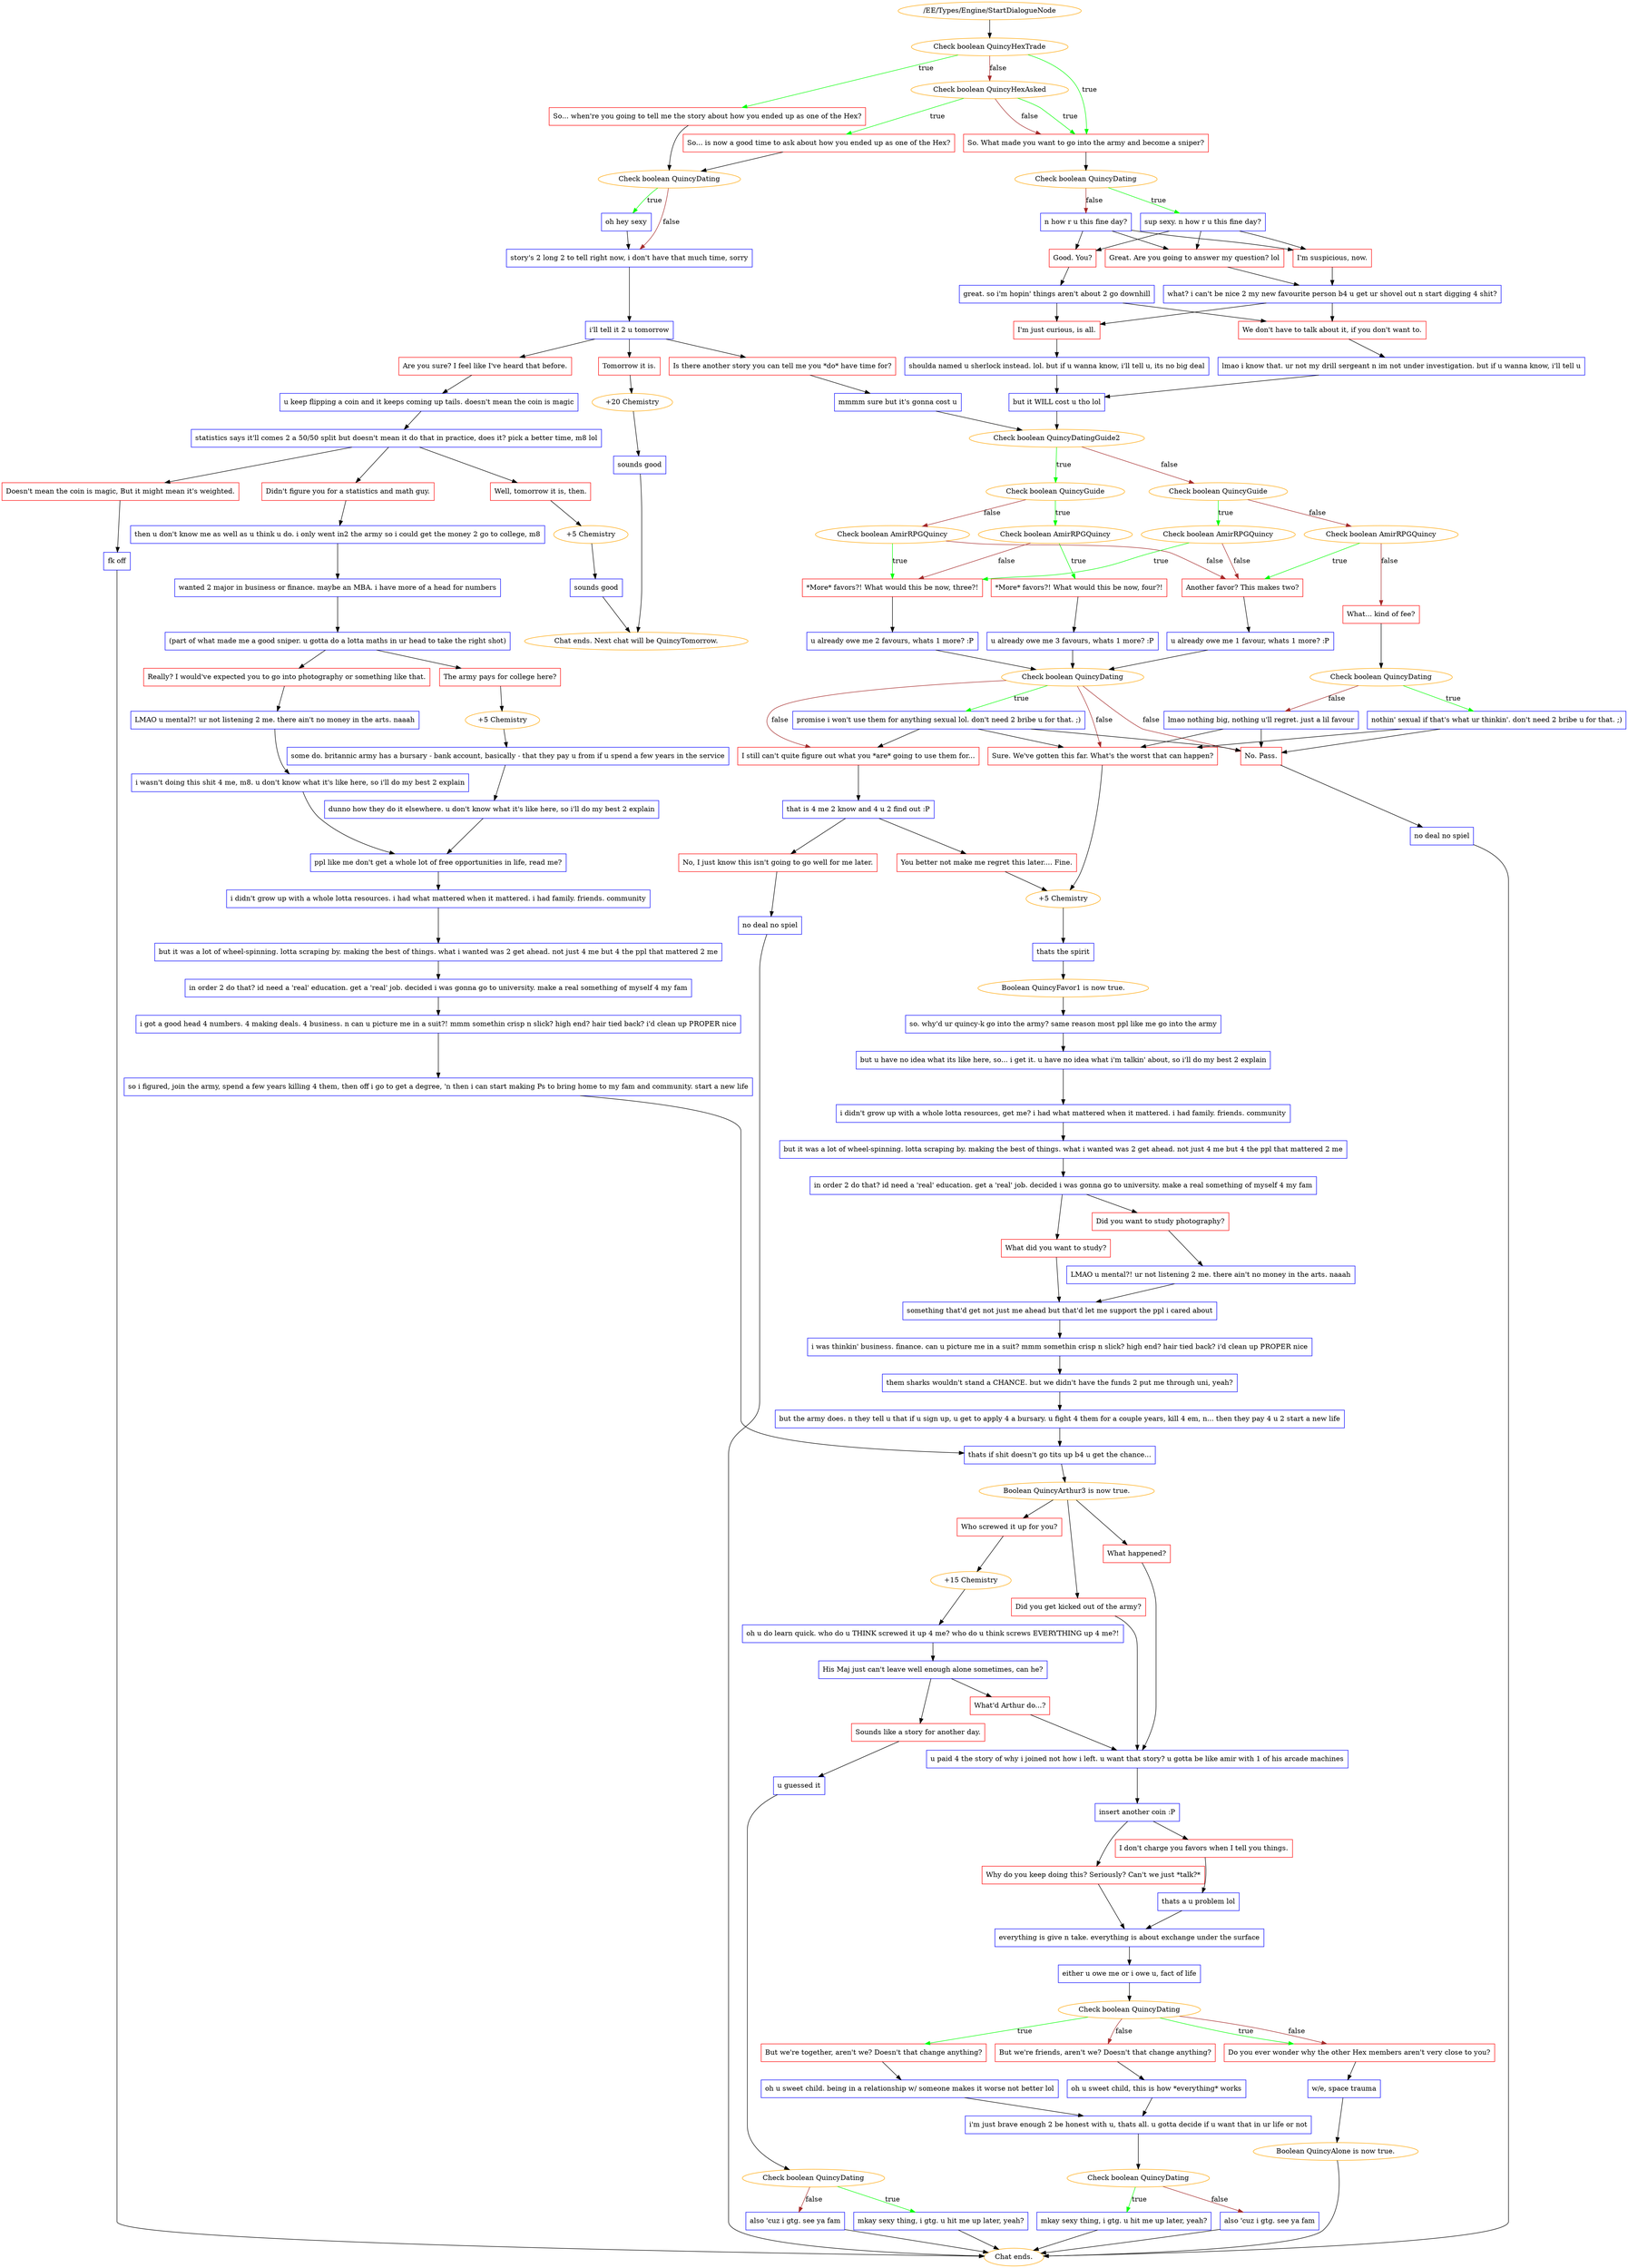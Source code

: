 digraph {
	1953 [label="/EE/Types/Engine/StartDialogueNode",color=orange];
		1953 -> 1956;
	1956 [label="Check boolean QuincyHexTrade",color=orange];
		1956 -> 1954 [label=true,color=green];
		1956 -> 1958 [label=true,color=green];
		1956 -> 1957 [label=false,color=brown];
	1954 [label="So. What made you want to go into the army and become a sniper?",shape=box,color=red];
		1954 -> 1960;
	1958 [label="So... when're you going to tell me the story about how you ended up as one of the Hex?",shape=box,color=red];
		1958 -> 1961;
	1957 [label="Check boolean QuincyHexAsked",color=orange];
		1957 -> 1959 [label=true,color=green];
		1957 -> 1954 [label=true,color=green];
		1957 -> 1954 [label=false,color=brown];
	1960 [label="Check boolean QuincyDating",color=orange];
		1960 -> 1962 [label=true,color=green];
		1960 -> 1963 [label=false,color=brown];
	1961 [label="Check boolean QuincyDating",color=orange];
		1961 -> 1964 [label=true,color=green];
		1961 -> 1965 [label=false,color=brown];
	1959 [label="So... is now a good time to ask about how you ended up as one of the Hex?",shape=box,color=red];
		1959 -> 1961;
	1962 [label="sup sexy. n how r u this fine day?",shape=box,color=blue];
		1962 -> 1966;
		1962 -> 1967;
		1962 -> 1968;
	1963 [label="n how r u this fine day?",shape=box,color=blue];
		1963 -> 1966;
		1963 -> 1967;
		1963 -> 1968;
	1964 [label="oh hey sexy",shape=box,color=blue];
		1964 -> 1965;
	1965 [label="story's 2 long 2 to tell right now, i don't have that much time, sorry",shape=box,color=blue];
		1965 -> 1969;
	1966 [label="Good. You?",shape=box,color=red];
		1966 -> 1973;
	1967 [label="I'm suspicious, now.",shape=box,color=red];
		1967 -> 1974;
	1968 [label="Great. Are you going to answer my question? lol",shape=box,color=red];
		1968 -> 1974;
	1969 [label="i'll tell it 2 u tomorrow",shape=box,color=blue];
		1969 -> 1970;
		1969 -> 1971;
		1969 -> 1972;
	1973 [label="great. so i'm hopin' things aren't about 2 go downhill",shape=box,color=blue];
		1973 -> 1975;
		1973 -> 1976;
	1974 [label="what? i can't be nice 2 my new favourite person b4 u get ur shovel out n start digging 4 shit?",shape=box,color=blue];
		1974 -> 1975;
		1974 -> 1976;
	1970 [label="Is there another story you can tell me you *do* have time for?",shape=box,color=red];
		1970 -> 1980;
	1971 [label="Are you sure? I feel like I've heard that before.",shape=box,color=red];
		1971 -> 1981;
	1972 [label="Tomorrow it is.",shape=box,color=red];
		1972 -> 1955;
	1975 [label="I'm just curious, is all.",shape=box,color=red];
		1975 -> 1977;
	1976 [label="We don't have to talk about it, if you don't want to.",shape=box,color=red];
		1976 -> 1978;
	1980 [label="mmmm sure but it's gonna cost u",shape=box,color=blue];
		1980 -> 1985;
	1981 [label="u keep flipping a coin and it keeps coming up tails. doesn't mean the coin is magic",shape=box,color=blue];
		1981 -> 1984;
	1955 [label="+20 Chemistry",color=orange];
		1955 -> 1982;
	1977 [label="shoulda named u sherlock instead. lol. but if u wanna know, i'll tell u, its no big deal",shape=box,color=blue];
		1977 -> 1979;
	1978 [label="lmao i know that. ur not my drill sergeant n im not under investigation. but if u wanna know, i'll tell u",shape=box,color=blue];
		1978 -> 1979;
	1985 [label="Check boolean QuincyDatingGuide2",color=orange];
		1985 -> 1986 [label=true,color=green];
		1985 -> 1987 [label=false,color=brown];
	1984 [label="statistics says it'll comes 2 a 50/50 split but doesn't mean it do that in practice, does it? pick a better time, m8 lol",shape=box,color=blue];
		1984 -> 1996;
		1984 -> 1997;
		1984 -> 1998;
	1982 [label="sounds good",shape=box,color=blue];
		1982 -> "Chat ends. Next chat will be QuincyTomorrow.";
	1979 [label="but it WILL cost u tho lol",shape=box,color=blue];
		1979 -> 1985;
	1986 [label="Check boolean QuincyGuide",color=orange];
		1986 -> 1988 [label=true,color=green];
		1986 -> 1989 [label=false,color=brown];
	1987 [label="Check boolean QuincyGuide",color=orange];
		1987 -> 1995 [label=true,color=green];
		1987 -> 1994 [label=false,color=brown];
	1996 [label="Didn't figure you for a statistics and math guy.",shape=box,color=red];
		1996 -> 2005;
	1997 [label="Doesn't mean the coin is magic, But it might mean it's weighted.",shape=box,color=red];
		1997 -> 2002;
	1998 [label="Well, tomorrow it is, then.",shape=box,color=red];
		1998 -> 1999;
	"Chat ends. Next chat will be QuincyTomorrow." [color=orange];
	1988 [label="Check boolean AmirRPGQuincy",color=orange];
		1988 -> 1990 [label=true,color=green];
		1988 -> 1991 [label=false,color=brown];
	1989 [label="Check boolean AmirRPGQuincy",color=orange];
		1989 -> 1991 [label=true,color=green];
		1989 -> 1992 [label=false,color=brown];
	1995 [label="Check boolean AmirRPGQuincy",color=orange];
		1995 -> 1991 [label=true,color=green];
		1995 -> 1992 [label=false,color=brown];
	1994 [label="Check boolean AmirRPGQuincy",color=orange];
		1994 -> 1992 [label=true,color=green];
		1994 -> 1993 [label=false,color=brown];
	2005 [label="then u don't know me as well as u think u do. i only went in2 the army so i could get the money 2 go to college, m8",shape=box,color=blue];
		2005 -> 2004;
	2002 [label="fk off",shape=box,color=blue];
		2002 -> "Chat ends.";
	1999 [label="+5 Chemistry",color=orange];
		1999 -> 2001;
	1990 [label="*More* favors?! What would this be now, four?!",shape=box,color=red];
		1990 -> 2020;
	1991 [label="*More* favors?! What would this be now, three?!",shape=box,color=red];
		1991 -> 2021;
	1992 [label="Another favor? This makes two?",shape=box,color=red];
		1992 -> 2022;
	1993 [label="What... kind of fee?",shape=box,color=red];
		1993 -> 2023;
	2004 [label="wanted 2 major in business or finance. maybe an MBA. i have more of a head for numbers",shape=box,color=blue];
		2004 -> 2006;
	"Chat ends." [color=orange];
	2001 [label="sounds good",shape=box,color=blue];
		2001 -> "Chat ends. Next chat will be QuincyTomorrow.";
	2020 [label="u already owe me 3 favours, whats 1 more? :P",shape=box,color=blue];
		2020 -> 2026;
	2021 [label="u already owe me 2 favours, whats 1 more? :P",shape=box,color=blue];
		2021 -> 2026;
	2022 [label="u already owe me 1 favour, whats 1 more? :P",shape=box,color=blue];
		2022 -> 2026;
	2023 [label="Check boolean QuincyDating",color=orange];
		2023 -> 2024 [label=true,color=green];
		2023 -> 2025 [label=false,color=brown];
	2006 [label="(part of what made me a good sniper. u gotta do a lotta maths in ur head to take the right shot)",shape=box,color=blue];
		2006 -> 2007;
		2006 -> 2008;
	"Chat ends. Next chat will be QuincyTomorrow." [color=orange];
	2026 [label="Check boolean QuincyDating",color=orange];
		2026 -> 2027 [label=true,color=green];
		2026 -> 2030 [label=false,color=brown];
		2026 -> 2029 [label=false,color=brown];
		2026 -> 2028 [label=false,color=brown];
	2024 [label="nothin' sexual if that's what ur thinkin'. don't need 2 bribe u for that. ;)",shape=box,color=blue];
		2024 -> 2028;
		2024 -> 2029;
	2025 [label="lmao nothing big, nothing u'll regret. just a lil favour",shape=box,color=blue];
		2025 -> 2028;
		2025 -> 2029;
	2007 [label="Really? I would've expected you to go into photography or something like that.",shape=box,color=red];
		2007 -> 2010;
	2008 [label="The army pays for college here?",shape=box,color=red];
		2008 -> 2009;
	2027 [label="promise i won't use them for anything sexual lol. don't need 2 bribe u for that. ;)",shape=box,color=blue];
		2027 -> 2030;
		2027 -> 2029;
		2027 -> 2028;
	2030 [label="I still can't quite figure out what you *are* going to use them for...",shape=box,color=red];
		2030 -> 2031;
	2029 [label="No. Pass.",shape=box,color=red];
		2029 -> 2032;
	2028 [label="Sure. We've gotten this far. What's the worst that can happen?",shape=box,color=red];
		2028 -> 2033;
	2010 [label="LMAO u mental?! ur not listening 2 me. there ain't no money in the arts. naaah",shape=box,color=blue];
		2010 -> 2012;
	2009 [label="+5 Chemistry",color=orange];
		2009 -> 2013;
	2031 [label="that is 4 me 2 know and 4 u 2 find out :P",shape=box,color=blue];
		2031 -> 2036;
		2031 -> 2035;
	2032 [label="no deal no spiel",shape=box,color=blue];
		2032 -> "Chat ends.";
	2033 [label="+5 Chemistry",color=orange];
		2033 -> 2039;
	2012 [label="i wasn't doing this shit 4 me, m8. u don't know what it's like here, so i'll do my best 2 explain",shape=box,color=blue];
		2012 -> 2014;
	2013 [label="some do. britannic army has a bursary - bank account, basically - that they pay u from if u spend a few years in the service",shape=box,color=blue];
		2013 -> 2011;
	2036 [label="You better not make me regret this later.... Fine.",shape=box,color=red];
		2036 -> 2033;
	2035 [label="No, I just know this isn't going to go well for me later.",shape=box,color=red];
		2035 -> 2037;
	"Chat ends." [color=orange];
	2039 [label="thats the spirit",shape=box,color=blue];
		2039 -> 2040;
	2014 [label="ppl like me don't get a whole lot of free opportunities in life, read me?",shape=box,color=blue];
		2014 -> 2015;
	2011 [label="dunno how they do it elsewhere. u don't know what it's like here, so i'll do my best 2 explain",shape=box,color=blue];
		2011 -> 2014;
	2037 [label="no deal no spiel",shape=box,color=blue];
		2037 -> "Chat ends.";
	2040 [label="Boolean QuincyFavor1 is now true.",color=orange];
		2040 -> 2041;
	2015 [label="i didn't grow up with a whole lotta resources. i had what mattered when it mattered. i had family. friends. community",shape=box,color=blue];
		2015 -> 2016;
	"Chat ends." [color=orange];
	2041 [label="so. why'd ur quincy-k go into the army? same reason most ppl like me go into the army",shape=box,color=blue];
		2041 -> 2042;
	2016 [label="but it was a lot of wheel-spinning. lotta scraping by. making the best of things. what i wanted was 2 get ahead. not just 4 me but 4 the ppl that mattered 2 me",shape=box,color=blue];
		2016 -> 2017;
	2042 [label="but u have no idea what its like here, so... i get it. u have no idea what i'm talkin' about, so i'll do my best 2 explain",shape=box,color=blue];
		2042 -> 2043;
	2017 [label="in order 2 do that? id need a 'real' education. get a 'real' job. decided i was gonna go to university. make a real something of myself 4 my fam",shape=box,color=blue];
		2017 -> 2018;
	2043 [label="i didn't grow up with a whole lotta resources, get me? i had what mattered when it mattered. i had family. friends. community",shape=box,color=blue];
		2043 -> 2044;
	2018 [label="i got a good head 4 numbers. 4 making deals. 4 business. n can u picture me in a suit?! mmm somethin crisp n slick? high end? hair tied back? i'd clean up PROPER nice",shape=box,color=blue];
		2018 -> 2019;
	2044 [label="but it was a lot of wheel-spinning. lotta scraping by. making the best of things. what i wanted was 2 get ahead. not just 4 me but 4 the ppl that mattered 2 me",shape=box,color=blue];
		2044 -> 2045;
	2019 [label="so i figured, join the army, spend a few years killing 4 them, then off i go to get a degree, 'n then i can start making Ps to bring home to my fam and community. start a new life",shape=box,color=blue];
		2019 -> 2053;
	2045 [label="in order 2 do that? id need a 'real' education. get a 'real' job. decided i was gonna go to university. make a real something of myself 4 my fam",shape=box,color=blue];
		2045 -> 2047;
		2045 -> 2048;
	2053 [label="thats if shit doesn't go tits up b4 u get the chance...",shape=box,color=blue];
		2053 -> 2054;
	2047 [label="Did you want to study photography?",shape=box,color=red];
		2047 -> 2046;
	2048 [label="What did you want to study?",shape=box,color=red];
		2048 -> 2049;
	2054 [label="Boolean QuincyArthur3 is now true.",color=orange];
		2054 -> 2056;
		2054 -> 2055;
		2054 -> 2057;
	2046 [label="LMAO u mental?! ur not listening 2 me. there ain't no money in the arts. naaah",shape=box,color=blue];
		2046 -> 2049;
	2049 [label="something that'd get not just me ahead but that'd let me support the ppl i cared about",shape=box,color=blue];
		2049 -> 2050;
	2056 [label="What happened?",shape=box,color=red];
		2056 -> 2063;
	2055 [label="Who screwed it up for you?",shape=box,color=red];
		2055 -> 2058;
	2057 [label="Did you get kicked out of the army?",shape=box,color=red];
		2057 -> 2063;
	2050 [label="i was thinkin' business. finance. can u picture me in a suit? mmm somethin crisp n slick? high end? hair tied back? i'd clean up PROPER nice",shape=box,color=blue];
		2050 -> 2051;
	2063 [label="u paid 4 the story of why i joined not how i left. u want that story? u gotta be like amir with 1 of his arcade machines",shape=box,color=blue];
		2063 -> 2064;
	2058 [label="+15 Chemistry",color=orange];
		2058 -> 2059;
	2051 [label="them sharks wouldn't stand a CHANCE. but we didn't have the funds 2 put me through uni, yeah?",shape=box,color=blue];
		2051 -> 2052;
	2064 [label="insert another coin :P",shape=box,color=blue];
		2064 -> 2071;
		2064 -> 2072;
	2059 [label="oh u do learn quick. who do u THINK screwed it up 4 me? who do u think screws EVERYTHING up 4 me?!",shape=box,color=blue];
		2059 -> 2060;
	2052 [label="but the army does. n they tell u that if u sign up, u get to apply 4 a bursary. u fight 4 them for a couple years, kill 4 em, n... then they pay 4 u 2 start a new life",shape=box,color=blue];
		2052 -> 2053;
	2071 [label="Why do you keep doing this? Seriously? Can't we just *talk?*",shape=box,color=red];
		2071 -> 2074;
	2072 [label="I don't charge you favors when I tell you things.",shape=box,color=red];
		2072 -> 2073;
	2060 [label="His Maj just can't leave well enough alone sometimes, can he?",shape=box,color=blue];
		2060 -> 2062;
		2060 -> 2061;
	2074 [label="everything is give n take. everything is about exchange under the surface",shape=box,color=blue];
		2074 -> 2075;
	2073 [label="thats a u problem lol",shape=box,color=blue];
		2073 -> 2074;
	2062 [label="What'd Arthur do...?",shape=box,color=red];
		2062 -> 2063;
	2061 [label="Sounds like a story for another day.",shape=box,color=red];
		2061 -> 2066;
	2075 [label="either u owe me or i owe u, fact of life",shape=box,color=blue];
		2075 -> 2076;
	2066 [label="u guessed it",shape=box,color=blue];
		2066 -> 2065;
	2076 [label="Check boolean QuincyDating",color=orange];
		2076 -> 2077 [label=true,color=green];
		2076 -> 2079 [label=true,color=green];
		2076 -> 2078 [label=false,color=brown];
		2076 -> 2079 [label=false,color=brown];
	2065 [label="Check boolean QuincyDating",color=orange];
		2065 -> 2067 [label=true,color=green];
		2065 -> 2068 [label=false,color=brown];
	2077 [label="But we're together, aren't we? Doesn't that change anything?",shape=box,color=red];
		2077 -> 2080;
	2079 [label="Do you ever wonder why the other Hex members aren't very close to you?",shape=box,color=red];
		2079 -> 2082;
	2078 [label="But we're friends, aren't we? Doesn't that change anything?",shape=box,color=red];
		2078 -> 2081;
	2067 [label="mkay sexy thing, i gtg. u hit me up later, yeah?",shape=box,color=blue];
		2067 -> "Chat ends.";
	2068 [label="also 'cuz i gtg. see ya fam",shape=box,color=blue];
		2068 -> "Chat ends.";
	2080 [label="oh u sweet child. being in a relationship w/ someone makes it worse not better lol",shape=box,color=blue];
		2080 -> 2085;
	2082 [label="w/e, space trauma",shape=box,color=blue];
		2082 -> 2083;
	2081 [label="oh u sweet child, this is how *everything* works",shape=box,color=blue];
		2081 -> 2085;
	"Chat ends." [color=orange];
	"Chat ends." [color=orange];
	2085 [label="i'm just brave enough 2 be honest with u, thats all. u gotta decide if u want that in ur life or not",shape=box,color=blue];
		2085 -> 2086;
	2083 [label="Boolean QuincyAlone is now true.",color=orange];
		2083 -> "Chat ends.";
	2086 [label="Check boolean QuincyDating",color=orange];
		2086 -> 2087 [label=true,color=green];
		2086 -> 2088 [label=false,color=brown];
	"Chat ends." [color=orange];
	2087 [label="mkay sexy thing, i gtg. u hit me up later, yeah?",shape=box,color=blue];
		2087 -> "Chat ends.";
	2088 [label="also 'cuz i gtg. see ya fam",shape=box,color=blue];
		2088 -> "Chat ends.";
	"Chat ends." [color=orange];
	"Chat ends." [color=orange];
}